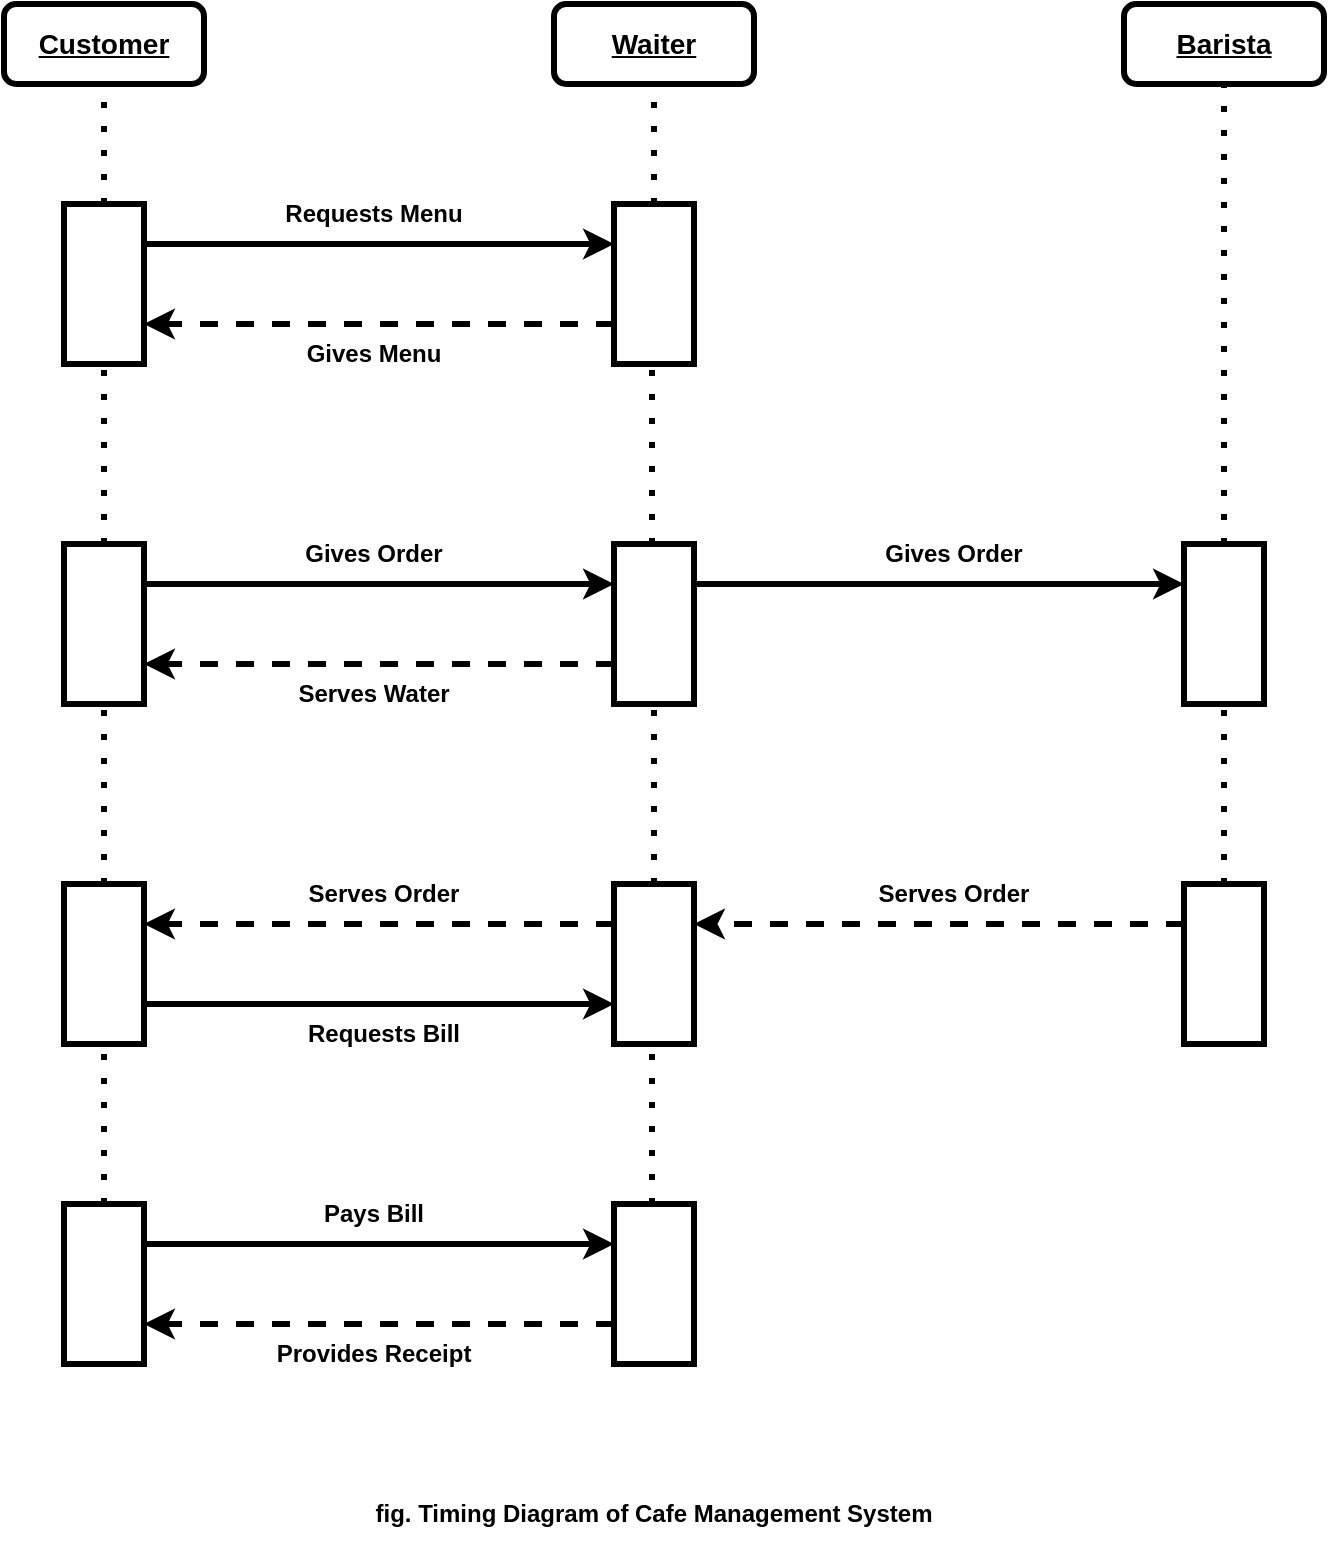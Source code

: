 <mxfile version="24.7.4">
  <diagram name="Page-1" id="QOtZPoJsrTbLHlCuSuLf">
    <mxGraphModel grid="1" page="1" gridSize="10" guides="1" tooltips="1" connect="1" arrows="1" fold="1" pageScale="1" pageWidth="850" pageHeight="1100" math="0" shadow="0">
      <root>
        <mxCell id="0" />
        <mxCell id="1" parent="0" />
        <mxCell id="zxcJ5sIyKRSutXd-eiub-1" value="&lt;b&gt;&lt;u&gt;&lt;font style=&quot;font-size: 14px;&quot;&gt;Customer&lt;/font&gt;&lt;/u&gt;&lt;/b&gt;" style="rounded=1;whiteSpace=wrap;html=1;strokeWidth=3;" vertex="1" parent="1">
          <mxGeometry x="110" y="290" width="100" height="40" as="geometry" />
        </mxCell>
        <mxCell id="zxcJ5sIyKRSutXd-eiub-2" value="&lt;b&gt;&lt;u&gt;&lt;font style=&quot;font-size: 14px;&quot;&gt;Waiter&lt;/font&gt;&lt;/u&gt;&lt;/b&gt;" style="rounded=1;whiteSpace=wrap;html=1;strokeWidth=3;" vertex="1" parent="1">
          <mxGeometry x="385" y="290" width="100" height="40" as="geometry" />
        </mxCell>
        <mxCell id="zxcJ5sIyKRSutXd-eiub-3" value="&lt;b&gt;&lt;u&gt;&lt;font style=&quot;font-size: 14px;&quot;&gt;Barista&lt;/font&gt;&lt;/u&gt;&lt;/b&gt;" style="rounded=1;whiteSpace=wrap;html=1;strokeWidth=3;" vertex="1" parent="1">
          <mxGeometry x="670" y="290" width="100" height="40" as="geometry" />
        </mxCell>
        <mxCell id="zxcJ5sIyKRSutXd-eiub-4" value="" style="rounded=0;whiteSpace=wrap;html=1;rotation=90;strokeWidth=3;" vertex="1" parent="1">
          <mxGeometry x="120" y="410" width="80" height="40" as="geometry" />
        </mxCell>
        <mxCell id="zxcJ5sIyKRSutXd-eiub-5" value="" style="rounded=0;whiteSpace=wrap;html=1;rotation=90;strokeWidth=3;" vertex="1" parent="1">
          <mxGeometry x="395" y="410" width="80" height="40" as="geometry" />
        </mxCell>
        <mxCell id="zxcJ5sIyKRSutXd-eiub-6" value="" style="rounded=0;whiteSpace=wrap;html=1;rotation=90;strokeWidth=3;" vertex="1" parent="1">
          <mxGeometry x="120" y="580" width="80" height="40" as="geometry" />
        </mxCell>
        <mxCell id="zxcJ5sIyKRSutXd-eiub-7" value="" style="rounded=0;whiteSpace=wrap;html=1;rotation=90;strokeWidth=3;" vertex="1" parent="1">
          <mxGeometry x="395" y="580" width="80" height="40" as="geometry" />
        </mxCell>
        <mxCell id="zxcJ5sIyKRSutXd-eiub-10" value="" style="rounded=0;whiteSpace=wrap;html=1;rotation=90;strokeWidth=3;" vertex="1" parent="1">
          <mxGeometry x="120" y="750" width="80" height="40" as="geometry" />
        </mxCell>
        <mxCell id="zxcJ5sIyKRSutXd-eiub-11" value="" style="rounded=0;whiteSpace=wrap;html=1;rotation=90;strokeWidth=3;" vertex="1" parent="1">
          <mxGeometry x="395" y="750" width="80" height="40" as="geometry" />
        </mxCell>
        <mxCell id="zxcJ5sIyKRSutXd-eiub-12" value="" style="rounded=0;whiteSpace=wrap;html=1;rotation=90;strokeWidth=3;" vertex="1" parent="1">
          <mxGeometry x="120" y="910" width="80" height="40" as="geometry" />
        </mxCell>
        <mxCell id="zxcJ5sIyKRSutXd-eiub-13" value="" style="rounded=0;whiteSpace=wrap;html=1;rotation=90;strokeWidth=3;" vertex="1" parent="1">
          <mxGeometry x="395" y="910" width="80" height="40" as="geometry" />
        </mxCell>
        <mxCell id="zxcJ5sIyKRSutXd-eiub-14" value="" style="rounded=0;whiteSpace=wrap;html=1;rotation=90;strokeWidth=3;" vertex="1" parent="1">
          <mxGeometry x="680" y="580" width="80" height="40" as="geometry" />
        </mxCell>
        <mxCell id="zxcJ5sIyKRSutXd-eiub-15" value="" style="rounded=0;whiteSpace=wrap;html=1;rotation=90;strokeWidth=3;" vertex="1" parent="1">
          <mxGeometry x="680" y="750" width="80" height="40" as="geometry" />
        </mxCell>
        <mxCell id="zxcJ5sIyKRSutXd-eiub-16" value="" style="endArrow=none;dashed=1;html=1;dashPattern=1 3;strokeWidth=3;rounded=0;entryX=0.5;entryY=1;entryDx=0;entryDy=0;exitX=0;exitY=0.5;exitDx=0;exitDy=0;" edge="1" parent="1" source="zxcJ5sIyKRSutXd-eiub-4" target="zxcJ5sIyKRSutXd-eiub-1">
          <mxGeometry width="50" height="50" relative="1" as="geometry">
            <mxPoint x="250" y="470" as="sourcePoint" />
            <mxPoint x="300" y="420" as="targetPoint" />
          </mxGeometry>
        </mxCell>
        <mxCell id="zxcJ5sIyKRSutXd-eiub-17" value="" style="endArrow=none;dashed=1;html=1;dashPattern=1 3;strokeWidth=3;rounded=0;entryX=1;entryY=0.5;entryDx=0;entryDy=0;exitX=0;exitY=0.5;exitDx=0;exitDy=0;" edge="1" parent="1" source="zxcJ5sIyKRSutXd-eiub-6" target="zxcJ5sIyKRSutXd-eiub-4">
          <mxGeometry width="50" height="50" relative="1" as="geometry">
            <mxPoint x="190" y="550" as="sourcePoint" />
            <mxPoint x="190" y="490" as="targetPoint" />
          </mxGeometry>
        </mxCell>
        <mxCell id="zxcJ5sIyKRSutXd-eiub-18" value="" style="endArrow=none;dashed=1;html=1;dashPattern=1 3;strokeWidth=3;rounded=0;entryX=1;entryY=0.5;entryDx=0;entryDy=0;exitX=0;exitY=0.5;exitDx=0;exitDy=0;" edge="1" parent="1" source="zxcJ5sIyKRSutXd-eiub-10" target="zxcJ5sIyKRSutXd-eiub-6">
          <mxGeometry width="50" height="50" relative="1" as="geometry">
            <mxPoint x="210" y="700" as="sourcePoint" />
            <mxPoint x="210" y="640" as="targetPoint" />
          </mxGeometry>
        </mxCell>
        <mxCell id="zxcJ5sIyKRSutXd-eiub-19" value="" style="endArrow=none;dashed=1;html=1;dashPattern=1 3;strokeWidth=3;rounded=0;entryX=1;entryY=0.5;entryDx=0;entryDy=0;exitX=0;exitY=0.5;exitDx=0;exitDy=0;" edge="1" parent="1" source="zxcJ5sIyKRSutXd-eiub-12" target="zxcJ5sIyKRSutXd-eiub-10">
          <mxGeometry width="50" height="50" relative="1" as="geometry">
            <mxPoint x="199" y="870" as="sourcePoint" />
            <mxPoint x="199" y="780" as="targetPoint" />
          </mxGeometry>
        </mxCell>
        <mxCell id="zxcJ5sIyKRSutXd-eiub-20" value="" style="endArrow=none;dashed=1;html=1;dashPattern=1 3;strokeWidth=3;rounded=0;entryX=0.5;entryY=1;entryDx=0;entryDy=0;exitX=0;exitY=0.5;exitDx=0;exitDy=0;" edge="1" parent="1">
          <mxGeometry width="50" height="50" relative="1" as="geometry">
            <mxPoint x="435" y="390" as="sourcePoint" />
            <mxPoint x="435" y="330" as="targetPoint" />
          </mxGeometry>
        </mxCell>
        <mxCell id="zxcJ5sIyKRSutXd-eiub-21" value="" style="endArrow=none;dashed=1;html=1;dashPattern=1 3;strokeWidth=3;rounded=0;entryX=1;entryY=0.5;entryDx=0;entryDy=0;exitX=0;exitY=0.5;exitDx=0;exitDy=0;" edge="1" parent="1">
          <mxGeometry width="50" height="50" relative="1" as="geometry">
            <mxPoint x="434" y="560" as="sourcePoint" />
            <mxPoint x="434" y="470" as="targetPoint" />
          </mxGeometry>
        </mxCell>
        <mxCell id="zxcJ5sIyKRSutXd-eiub-22" value="" style="endArrow=none;dashed=1;html=1;dashPattern=1 3;strokeWidth=3;rounded=0;entryX=1;entryY=0.5;entryDx=0;entryDy=0;exitX=0;exitY=0.5;exitDx=0;exitDy=0;" edge="1" parent="1">
          <mxGeometry width="50" height="50" relative="1" as="geometry">
            <mxPoint x="435" y="730" as="sourcePoint" />
            <mxPoint x="435" y="640" as="targetPoint" />
          </mxGeometry>
        </mxCell>
        <mxCell id="zxcJ5sIyKRSutXd-eiub-23" value="" style="endArrow=none;dashed=1;html=1;dashPattern=1 3;strokeWidth=3;rounded=0;entryX=1;entryY=0.5;entryDx=0;entryDy=0;exitX=0;exitY=0.5;exitDx=0;exitDy=0;" edge="1" parent="1">
          <mxGeometry width="50" height="50" relative="1" as="geometry">
            <mxPoint x="434" y="890" as="sourcePoint" />
            <mxPoint x="434" y="810" as="targetPoint" />
          </mxGeometry>
        </mxCell>
        <mxCell id="zxcJ5sIyKRSutXd-eiub-24" value="" style="endArrow=none;dashed=1;html=1;dashPattern=1 3;strokeWidth=3;rounded=0;entryX=0.5;entryY=1;entryDx=0;entryDy=0;exitX=0;exitY=0.5;exitDx=0;exitDy=0;" edge="1" parent="1" source="zxcJ5sIyKRSutXd-eiub-14" target="zxcJ5sIyKRSutXd-eiub-3">
          <mxGeometry width="50" height="50" relative="1" as="geometry">
            <mxPoint x="660" y="420" as="sourcePoint" />
            <mxPoint x="660" y="360" as="targetPoint" />
          </mxGeometry>
        </mxCell>
        <mxCell id="zxcJ5sIyKRSutXd-eiub-25" value="" style="endArrow=none;dashed=1;html=1;dashPattern=1 3;strokeWidth=3;rounded=0;entryX=1;entryY=0.5;entryDx=0;entryDy=0;exitX=0;exitY=0.5;exitDx=0;exitDy=0;" edge="1" parent="1" source="zxcJ5sIyKRSutXd-eiub-15" target="zxcJ5sIyKRSutXd-eiub-14">
          <mxGeometry width="50" height="50" relative="1" as="geometry">
            <mxPoint x="444" y="570" as="sourcePoint" />
            <mxPoint x="444" y="480" as="targetPoint" />
          </mxGeometry>
        </mxCell>
        <mxCell id="zxcJ5sIyKRSutXd-eiub-26" value="" style="endArrow=classic;html=1;rounded=0;exitX=0.25;exitY=0;exitDx=0;exitDy=0;entryX=0.25;entryY=1;entryDx=0;entryDy=0;strokeWidth=3;" edge="1" parent="1" source="zxcJ5sIyKRSutXd-eiub-4" target="zxcJ5sIyKRSutXd-eiub-5">
          <mxGeometry width="50" height="50" relative="1" as="geometry">
            <mxPoint x="230" y="400" as="sourcePoint" />
            <mxPoint x="280" y="350" as="targetPoint" />
          </mxGeometry>
        </mxCell>
        <mxCell id="zxcJ5sIyKRSutXd-eiub-27" value="" style="endArrow=classic;html=1;rounded=0;exitX=0.25;exitY=0;exitDx=0;exitDy=0;entryX=0.25;entryY=1;entryDx=0;entryDy=0;strokeWidth=3;" edge="1" parent="1" source="zxcJ5sIyKRSutXd-eiub-6" target="zxcJ5sIyKRSutXd-eiub-7">
          <mxGeometry width="50" height="50" relative="1" as="geometry">
            <mxPoint x="190" y="420" as="sourcePoint" />
            <mxPoint x="425" y="420" as="targetPoint" />
          </mxGeometry>
        </mxCell>
        <mxCell id="zxcJ5sIyKRSutXd-eiub-28" value="" style="endArrow=classic;html=1;rounded=0;exitX=0.75;exitY=0;exitDx=0;exitDy=0;entryX=0.75;entryY=1;entryDx=0;entryDy=0;strokeWidth=3;" edge="1" parent="1" source="zxcJ5sIyKRSutXd-eiub-10" target="zxcJ5sIyKRSutXd-eiub-11">
          <mxGeometry width="50" height="50" relative="1" as="geometry">
            <mxPoint x="200" y="750" as="sourcePoint" />
            <mxPoint x="435" y="750" as="targetPoint" />
          </mxGeometry>
        </mxCell>
        <mxCell id="zxcJ5sIyKRSutXd-eiub-29" value="" style="endArrow=classic;html=1;rounded=0;exitX=0.25;exitY=0;exitDx=0;exitDy=0;entryX=0.25;entryY=1;entryDx=0;entryDy=0;strokeWidth=3;" edge="1" parent="1" source="zxcJ5sIyKRSutXd-eiub-12" target="zxcJ5sIyKRSutXd-eiub-13">
          <mxGeometry width="50" height="50" relative="1" as="geometry">
            <mxPoint x="190" y="800" as="sourcePoint" />
            <mxPoint x="425" y="800" as="targetPoint" />
          </mxGeometry>
        </mxCell>
        <mxCell id="zxcJ5sIyKRSutXd-eiub-30" value="" style="endArrow=classic;html=1;rounded=0;exitX=0.25;exitY=0;exitDx=0;exitDy=0;entryX=0.25;entryY=1;entryDx=0;entryDy=0;strokeWidth=3;" edge="1" parent="1" source="zxcJ5sIyKRSutXd-eiub-7" target="zxcJ5sIyKRSutXd-eiub-14">
          <mxGeometry width="50" height="50" relative="1" as="geometry">
            <mxPoint x="510" y="550" as="sourcePoint" />
            <mxPoint x="745" y="550" as="targetPoint" />
          </mxGeometry>
        </mxCell>
        <mxCell id="zxcJ5sIyKRSutXd-eiub-31" value="" style="endArrow=classic;html=1;rounded=0;dashed=1;strokeWidth=3;entryX=0.75;entryY=0;entryDx=0;entryDy=0;exitX=0.75;exitY=1;exitDx=0;exitDy=0;" edge="1" parent="1" source="zxcJ5sIyKRSutXd-eiub-5" target="zxcJ5sIyKRSutXd-eiub-4">
          <mxGeometry width="50" height="50" relative="1" as="geometry">
            <mxPoint x="350" y="490" as="sourcePoint" />
            <mxPoint x="400" y="440" as="targetPoint" />
          </mxGeometry>
        </mxCell>
        <mxCell id="zxcJ5sIyKRSutXd-eiub-32" value="" style="endArrow=classic;html=1;rounded=0;dashed=1;strokeWidth=3;entryX=0.75;entryY=0;entryDx=0;entryDy=0;exitX=0.75;exitY=1;exitDx=0;exitDy=0;" edge="1" parent="1" source="zxcJ5sIyKRSutXd-eiub-7" target="zxcJ5sIyKRSutXd-eiub-6">
          <mxGeometry width="50" height="50" relative="1" as="geometry">
            <mxPoint x="425" y="460" as="sourcePoint" />
            <mxPoint x="190" y="460" as="targetPoint" />
          </mxGeometry>
        </mxCell>
        <mxCell id="zxcJ5sIyKRSutXd-eiub-33" value="" style="endArrow=classic;html=1;rounded=0;dashed=1;strokeWidth=3;entryX=0.25;entryY=0;entryDx=0;entryDy=0;exitX=0.25;exitY=1;exitDx=0;exitDy=0;" edge="1" parent="1" source="zxcJ5sIyKRSutXd-eiub-11" target="zxcJ5sIyKRSutXd-eiub-10">
          <mxGeometry width="50" height="50" relative="1" as="geometry">
            <mxPoint x="425" y="630" as="sourcePoint" />
            <mxPoint x="190" y="630" as="targetPoint" />
          </mxGeometry>
        </mxCell>
        <mxCell id="zxcJ5sIyKRSutXd-eiub-34" value="" style="endArrow=classic;html=1;rounded=0;dashed=1;strokeWidth=3;entryX=0.75;entryY=0;entryDx=0;entryDy=0;exitX=0.75;exitY=1;exitDx=0;exitDy=0;" edge="1" parent="1" source="zxcJ5sIyKRSutXd-eiub-13" target="zxcJ5sIyKRSutXd-eiub-12">
          <mxGeometry width="50" height="50" relative="1" as="geometry">
            <mxPoint x="435" y="640" as="sourcePoint" />
            <mxPoint x="200" y="640" as="targetPoint" />
          </mxGeometry>
        </mxCell>
        <mxCell id="zxcJ5sIyKRSutXd-eiub-35" value="" style="endArrow=classic;html=1;rounded=0;dashed=1;strokeWidth=3;entryX=0.25;entryY=0;entryDx=0;entryDy=0;exitX=0.25;exitY=1;exitDx=0;exitDy=0;" edge="1" parent="1" source="zxcJ5sIyKRSutXd-eiub-15" target="zxcJ5sIyKRSutXd-eiub-11">
          <mxGeometry width="50" height="50" relative="1" as="geometry">
            <mxPoint x="445" y="650" as="sourcePoint" />
            <mxPoint x="210" y="650" as="targetPoint" />
          </mxGeometry>
        </mxCell>
        <mxCell id="zxcJ5sIyKRSutXd-eiub-36" value="&lt;b&gt;Requests Menu&lt;/b&gt;" style="text;strokeColor=none;align=center;fillColor=none;html=1;verticalAlign=middle;whiteSpace=wrap;rounded=0;" vertex="1" parent="1">
          <mxGeometry x="240" y="380" width="110" height="30" as="geometry" />
        </mxCell>
        <mxCell id="zxcJ5sIyKRSutXd-eiub-37" value="&lt;b&gt;Gives Menu&lt;/b&gt;" style="text;strokeColor=none;align=center;fillColor=none;html=1;verticalAlign=middle;whiteSpace=wrap;rounded=0;" vertex="1" parent="1">
          <mxGeometry x="245" y="450" width="100" height="30" as="geometry" />
        </mxCell>
        <mxCell id="zxcJ5sIyKRSutXd-eiub-38" value="&lt;b&gt;Gives Order&lt;/b&gt;" style="text;strokeColor=none;align=center;fillColor=none;html=1;verticalAlign=middle;whiteSpace=wrap;rounded=0;" vertex="1" parent="1">
          <mxGeometry x="240" y="550" width="110" height="30" as="geometry" />
        </mxCell>
        <mxCell id="zxcJ5sIyKRSutXd-eiub-39" value="&lt;b&gt;Serves Water&lt;/b&gt;" style="text;strokeColor=none;align=center;fillColor=none;html=1;verticalAlign=middle;whiteSpace=wrap;rounded=0;" vertex="1" parent="1">
          <mxGeometry x="250" y="620" width="90" height="30" as="geometry" />
        </mxCell>
        <mxCell id="zxcJ5sIyKRSutXd-eiub-40" value="&lt;b&gt;Gives Order&lt;/b&gt;" style="text;strokeColor=none;align=center;fillColor=none;html=1;verticalAlign=middle;whiteSpace=wrap;rounded=0;" vertex="1" parent="1">
          <mxGeometry x="530" y="550" width="110" height="30" as="geometry" />
        </mxCell>
        <mxCell id="zxcJ5sIyKRSutXd-eiub-41" value="&lt;b&gt;Serves Order&lt;/b&gt;" style="text;strokeColor=none;align=center;fillColor=none;html=1;verticalAlign=middle;whiteSpace=wrap;rounded=0;" vertex="1" parent="1">
          <mxGeometry x="245" y="720" width="110" height="30" as="geometry" />
        </mxCell>
        <mxCell id="zxcJ5sIyKRSutXd-eiub-42" value="&lt;b&gt;Serves Order&lt;/b&gt;" style="text;strokeColor=none;align=center;fillColor=none;html=1;verticalAlign=middle;whiteSpace=wrap;rounded=0;" vertex="1" parent="1">
          <mxGeometry x="540" y="720" width="90" height="30" as="geometry" />
        </mxCell>
        <mxCell id="zxcJ5sIyKRSutXd-eiub-43" value="&lt;b&gt;Requests Bill&lt;/b&gt;" style="text;strokeColor=none;align=center;fillColor=none;html=1;verticalAlign=middle;whiteSpace=wrap;rounded=0;" vertex="1" parent="1">
          <mxGeometry x="255" y="790" width="90" height="30" as="geometry" />
        </mxCell>
        <mxCell id="zxcJ5sIyKRSutXd-eiub-44" value="&lt;b&gt;Pays Bill&lt;/b&gt;" style="text;strokeColor=none;align=center;fillColor=none;html=1;verticalAlign=middle;whiteSpace=wrap;rounded=0;" vertex="1" parent="1">
          <mxGeometry x="265" y="880" width="60" height="30" as="geometry" />
        </mxCell>
        <mxCell id="zxcJ5sIyKRSutXd-eiub-45" value="&lt;b&gt;Provides Receipt&lt;/b&gt;" style="text;strokeColor=none;align=center;fillColor=none;html=1;verticalAlign=middle;whiteSpace=wrap;rounded=0;" vertex="1" parent="1">
          <mxGeometry x="245" y="950" width="100" height="30" as="geometry" />
        </mxCell>
        <mxCell id="zxcJ5sIyKRSutXd-eiub-46" value="&lt;b&gt;fig. Timing Diagram of Cafe Management System&lt;/b&gt;" style="text;strokeColor=none;align=center;fillColor=none;html=1;verticalAlign=middle;whiteSpace=wrap;rounded=0;" vertex="1" parent="1">
          <mxGeometry x="285" y="1030" width="300" height="30" as="geometry" />
        </mxCell>
      </root>
    </mxGraphModel>
  </diagram>
</mxfile>
